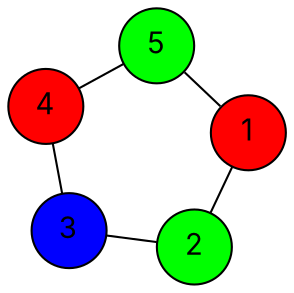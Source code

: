 graph G {
  layout=neato;
  overlap=false;
  splines=true;
  node [shape=circle, style=filled, fontname=Inter];
  1 [label="1", fillcolor="red", tooltip="v1 color 0"];
  2 [label="2", fillcolor="green", tooltip="v2 color 1"];
  3 [label="3", fillcolor="blue", tooltip="v3 color 2"];
  4 [label="4", fillcolor="red", tooltip="v4 color 0"];
  5 [label="5", fillcolor="green", tooltip="v5 color 1"];
  1 -- 2;
  1 -- 5;
  2 -- 3;
  3 -- 4;
  4 -- 5;
}
